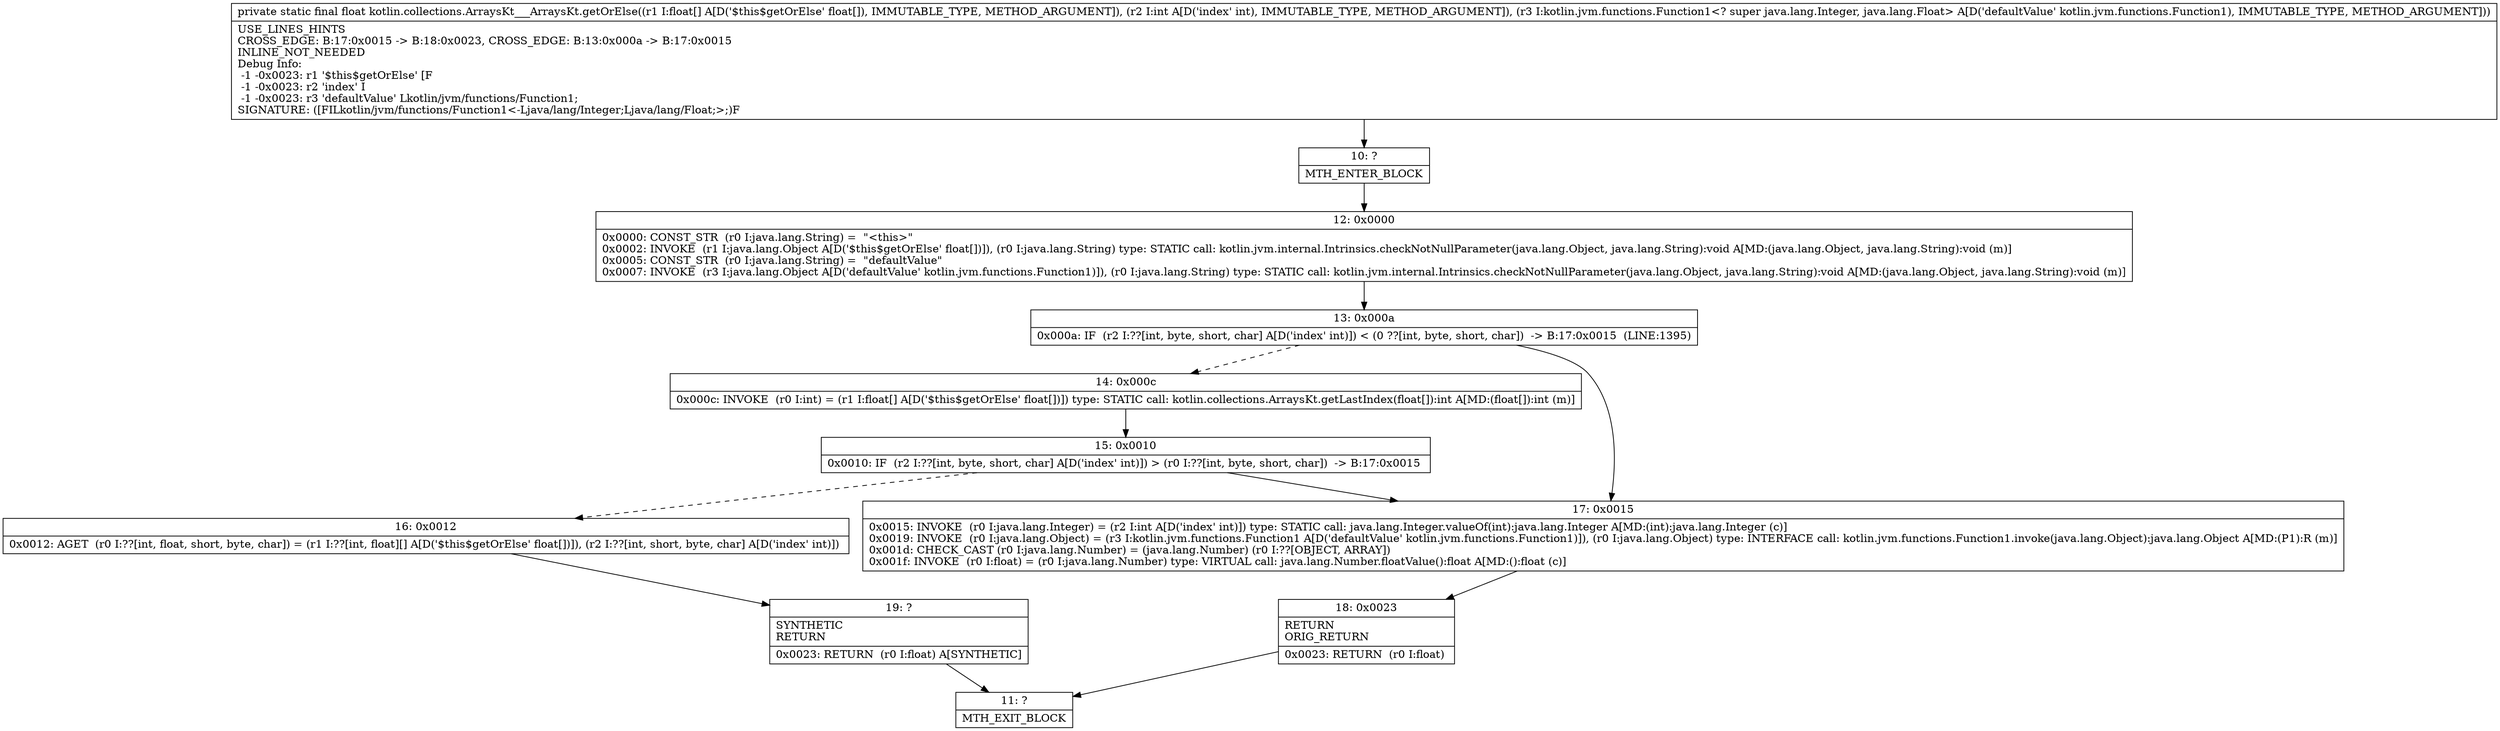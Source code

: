 digraph "CFG forkotlin.collections.ArraysKt___ArraysKt.getOrElse([FILkotlin\/jvm\/functions\/Function1;)F" {
Node_10 [shape=record,label="{10\:\ ?|MTH_ENTER_BLOCK\l}"];
Node_12 [shape=record,label="{12\:\ 0x0000|0x0000: CONST_STR  (r0 I:java.lang.String) =  \"\<this\>\" \l0x0002: INVOKE  (r1 I:java.lang.Object A[D('$this$getOrElse' float[])]), (r0 I:java.lang.String) type: STATIC call: kotlin.jvm.internal.Intrinsics.checkNotNullParameter(java.lang.Object, java.lang.String):void A[MD:(java.lang.Object, java.lang.String):void (m)]\l0x0005: CONST_STR  (r0 I:java.lang.String) =  \"defaultValue\" \l0x0007: INVOKE  (r3 I:java.lang.Object A[D('defaultValue' kotlin.jvm.functions.Function1)]), (r0 I:java.lang.String) type: STATIC call: kotlin.jvm.internal.Intrinsics.checkNotNullParameter(java.lang.Object, java.lang.String):void A[MD:(java.lang.Object, java.lang.String):void (m)]\l}"];
Node_13 [shape=record,label="{13\:\ 0x000a|0x000a: IF  (r2 I:??[int, byte, short, char] A[D('index' int)]) \< (0 ??[int, byte, short, char])  \-\> B:17:0x0015  (LINE:1395)\l}"];
Node_14 [shape=record,label="{14\:\ 0x000c|0x000c: INVOKE  (r0 I:int) = (r1 I:float[] A[D('$this$getOrElse' float[])]) type: STATIC call: kotlin.collections.ArraysKt.getLastIndex(float[]):int A[MD:(float[]):int (m)]\l}"];
Node_15 [shape=record,label="{15\:\ 0x0010|0x0010: IF  (r2 I:??[int, byte, short, char] A[D('index' int)]) \> (r0 I:??[int, byte, short, char])  \-\> B:17:0x0015 \l}"];
Node_16 [shape=record,label="{16\:\ 0x0012|0x0012: AGET  (r0 I:??[int, float, short, byte, char]) = (r1 I:??[int, float][] A[D('$this$getOrElse' float[])]), (r2 I:??[int, short, byte, char] A[D('index' int)]) \l}"];
Node_19 [shape=record,label="{19\:\ ?|SYNTHETIC\lRETURN\l|0x0023: RETURN  (r0 I:float) A[SYNTHETIC]\l}"];
Node_11 [shape=record,label="{11\:\ ?|MTH_EXIT_BLOCK\l}"];
Node_17 [shape=record,label="{17\:\ 0x0015|0x0015: INVOKE  (r0 I:java.lang.Integer) = (r2 I:int A[D('index' int)]) type: STATIC call: java.lang.Integer.valueOf(int):java.lang.Integer A[MD:(int):java.lang.Integer (c)]\l0x0019: INVOKE  (r0 I:java.lang.Object) = (r3 I:kotlin.jvm.functions.Function1 A[D('defaultValue' kotlin.jvm.functions.Function1)]), (r0 I:java.lang.Object) type: INTERFACE call: kotlin.jvm.functions.Function1.invoke(java.lang.Object):java.lang.Object A[MD:(P1):R (m)]\l0x001d: CHECK_CAST (r0 I:java.lang.Number) = (java.lang.Number) (r0 I:??[OBJECT, ARRAY]) \l0x001f: INVOKE  (r0 I:float) = (r0 I:java.lang.Number) type: VIRTUAL call: java.lang.Number.floatValue():float A[MD:():float (c)]\l}"];
Node_18 [shape=record,label="{18\:\ 0x0023|RETURN\lORIG_RETURN\l|0x0023: RETURN  (r0 I:float) \l}"];
MethodNode[shape=record,label="{private static final float kotlin.collections.ArraysKt___ArraysKt.getOrElse((r1 I:float[] A[D('$this$getOrElse' float[]), IMMUTABLE_TYPE, METHOD_ARGUMENT]), (r2 I:int A[D('index' int), IMMUTABLE_TYPE, METHOD_ARGUMENT]), (r3 I:kotlin.jvm.functions.Function1\<? super java.lang.Integer, java.lang.Float\> A[D('defaultValue' kotlin.jvm.functions.Function1), IMMUTABLE_TYPE, METHOD_ARGUMENT]))  | USE_LINES_HINTS\lCROSS_EDGE: B:17:0x0015 \-\> B:18:0x0023, CROSS_EDGE: B:13:0x000a \-\> B:17:0x0015\lINLINE_NOT_NEEDED\lDebug Info:\l  \-1 \-0x0023: r1 '$this$getOrElse' [F\l  \-1 \-0x0023: r2 'index' I\l  \-1 \-0x0023: r3 'defaultValue' Lkotlin\/jvm\/functions\/Function1;\lSIGNATURE: ([FILkotlin\/jvm\/functions\/Function1\<\-Ljava\/lang\/Integer;Ljava\/lang\/Float;\>;)F\l}"];
MethodNode -> Node_10;Node_10 -> Node_12;
Node_12 -> Node_13;
Node_13 -> Node_14[style=dashed];
Node_13 -> Node_17;
Node_14 -> Node_15;
Node_15 -> Node_16[style=dashed];
Node_15 -> Node_17;
Node_16 -> Node_19;
Node_19 -> Node_11;
Node_17 -> Node_18;
Node_18 -> Node_11;
}

